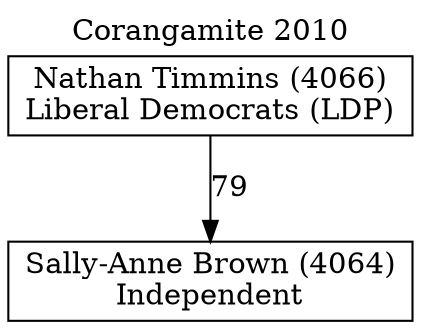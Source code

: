// House preference flow
digraph "Sally-Anne Brown (4064)_Corangamite_2010" {
	graph [label="Corangamite 2010" labelloc=t mclimit=10]
	node [shape=box]
	"Sally-Anne Brown (4064)" [label="Sally-Anne Brown (4064)
Independent"]
	"Nathan Timmins (4066)" [label="Nathan Timmins (4066)
Liberal Democrats (LDP)"]
	"Nathan Timmins (4066)" -> "Sally-Anne Brown (4064)" [label=79]
}
